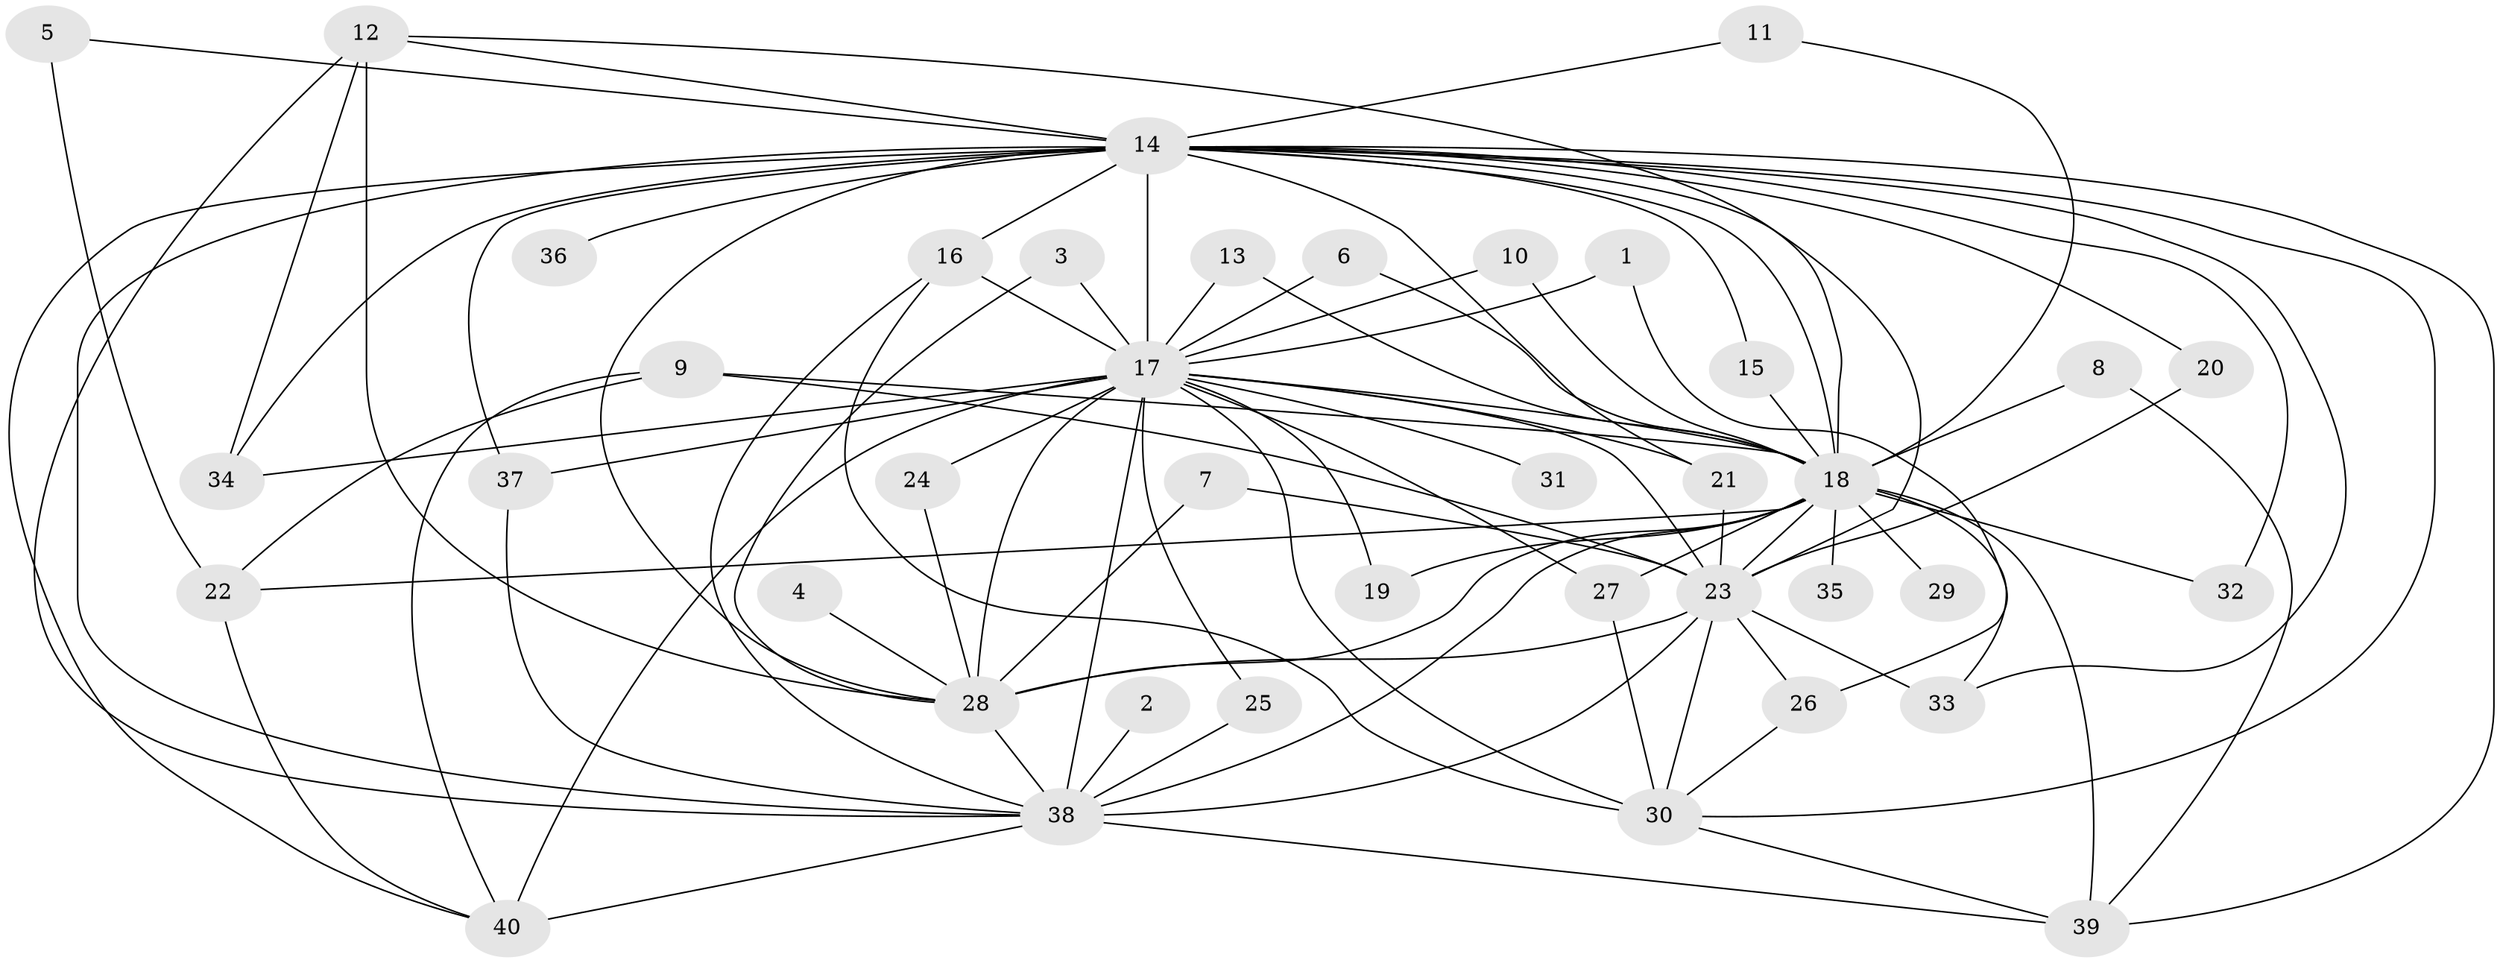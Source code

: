 // original degree distribution, {19: 0.025, 18: 0.0125, 12: 0.0125, 16: 0.0125, 17: 0.0125, 25: 0.025, 20: 0.0125, 15: 0.0125, 5: 0.075, 3: 0.2, 4: 0.0625, 2: 0.5375}
// Generated by graph-tools (version 1.1) at 2025/49/03/09/25 03:49:35]
// undirected, 40 vertices, 92 edges
graph export_dot {
graph [start="1"]
  node [color=gray90,style=filled];
  1;
  2;
  3;
  4;
  5;
  6;
  7;
  8;
  9;
  10;
  11;
  12;
  13;
  14;
  15;
  16;
  17;
  18;
  19;
  20;
  21;
  22;
  23;
  24;
  25;
  26;
  27;
  28;
  29;
  30;
  31;
  32;
  33;
  34;
  35;
  36;
  37;
  38;
  39;
  40;
  1 -- 17 [weight=2.0];
  1 -- 26 [weight=1.0];
  2 -- 38 [weight=2.0];
  3 -- 17 [weight=1.0];
  3 -- 28 [weight=1.0];
  4 -- 28 [weight=1.0];
  5 -- 14 [weight=1.0];
  5 -- 22 [weight=1.0];
  6 -- 17 [weight=1.0];
  6 -- 18 [weight=1.0];
  7 -- 23 [weight=1.0];
  7 -- 28 [weight=1.0];
  8 -- 18 [weight=1.0];
  8 -- 39 [weight=1.0];
  9 -- 18 [weight=1.0];
  9 -- 22 [weight=1.0];
  9 -- 23 [weight=1.0];
  9 -- 40 [weight=1.0];
  10 -- 17 [weight=1.0];
  10 -- 18 [weight=1.0];
  11 -- 14 [weight=1.0];
  11 -- 18 [weight=1.0];
  12 -- 14 [weight=1.0];
  12 -- 18 [weight=1.0];
  12 -- 28 [weight=1.0];
  12 -- 34 [weight=1.0];
  12 -- 38 [weight=1.0];
  13 -- 17 [weight=1.0];
  13 -- 18 [weight=1.0];
  14 -- 15 [weight=1.0];
  14 -- 16 [weight=1.0];
  14 -- 17 [weight=4.0];
  14 -- 18 [weight=4.0];
  14 -- 20 [weight=1.0];
  14 -- 21 [weight=1.0];
  14 -- 23 [weight=3.0];
  14 -- 28 [weight=2.0];
  14 -- 30 [weight=1.0];
  14 -- 32 [weight=1.0];
  14 -- 33 [weight=1.0];
  14 -- 34 [weight=1.0];
  14 -- 36 [weight=2.0];
  14 -- 37 [weight=2.0];
  14 -- 38 [weight=4.0];
  14 -- 39 [weight=1.0];
  14 -- 40 [weight=2.0];
  15 -- 18 [weight=1.0];
  16 -- 17 [weight=2.0];
  16 -- 30 [weight=1.0];
  16 -- 38 [weight=1.0];
  17 -- 18 [weight=6.0];
  17 -- 19 [weight=1.0];
  17 -- 21 [weight=1.0];
  17 -- 23 [weight=2.0];
  17 -- 24 [weight=1.0];
  17 -- 25 [weight=1.0];
  17 -- 27 [weight=1.0];
  17 -- 28 [weight=3.0];
  17 -- 30 [weight=2.0];
  17 -- 31 [weight=1.0];
  17 -- 34 [weight=1.0];
  17 -- 37 [weight=1.0];
  17 -- 38 [weight=4.0];
  17 -- 40 [weight=3.0];
  18 -- 19 [weight=1.0];
  18 -- 22 [weight=1.0];
  18 -- 23 [weight=2.0];
  18 -- 27 [weight=1.0];
  18 -- 28 [weight=2.0];
  18 -- 29 [weight=1.0];
  18 -- 32 [weight=1.0];
  18 -- 33 [weight=2.0];
  18 -- 35 [weight=2.0];
  18 -- 38 [weight=5.0];
  18 -- 39 [weight=2.0];
  20 -- 23 [weight=1.0];
  21 -- 23 [weight=1.0];
  22 -- 40 [weight=1.0];
  23 -- 26 [weight=1.0];
  23 -- 28 [weight=2.0];
  23 -- 30 [weight=1.0];
  23 -- 33 [weight=2.0];
  23 -- 38 [weight=2.0];
  24 -- 28 [weight=1.0];
  25 -- 38 [weight=1.0];
  26 -- 30 [weight=1.0];
  27 -- 30 [weight=1.0];
  28 -- 38 [weight=2.0];
  30 -- 39 [weight=1.0];
  37 -- 38 [weight=1.0];
  38 -- 39 [weight=1.0];
  38 -- 40 [weight=1.0];
}
